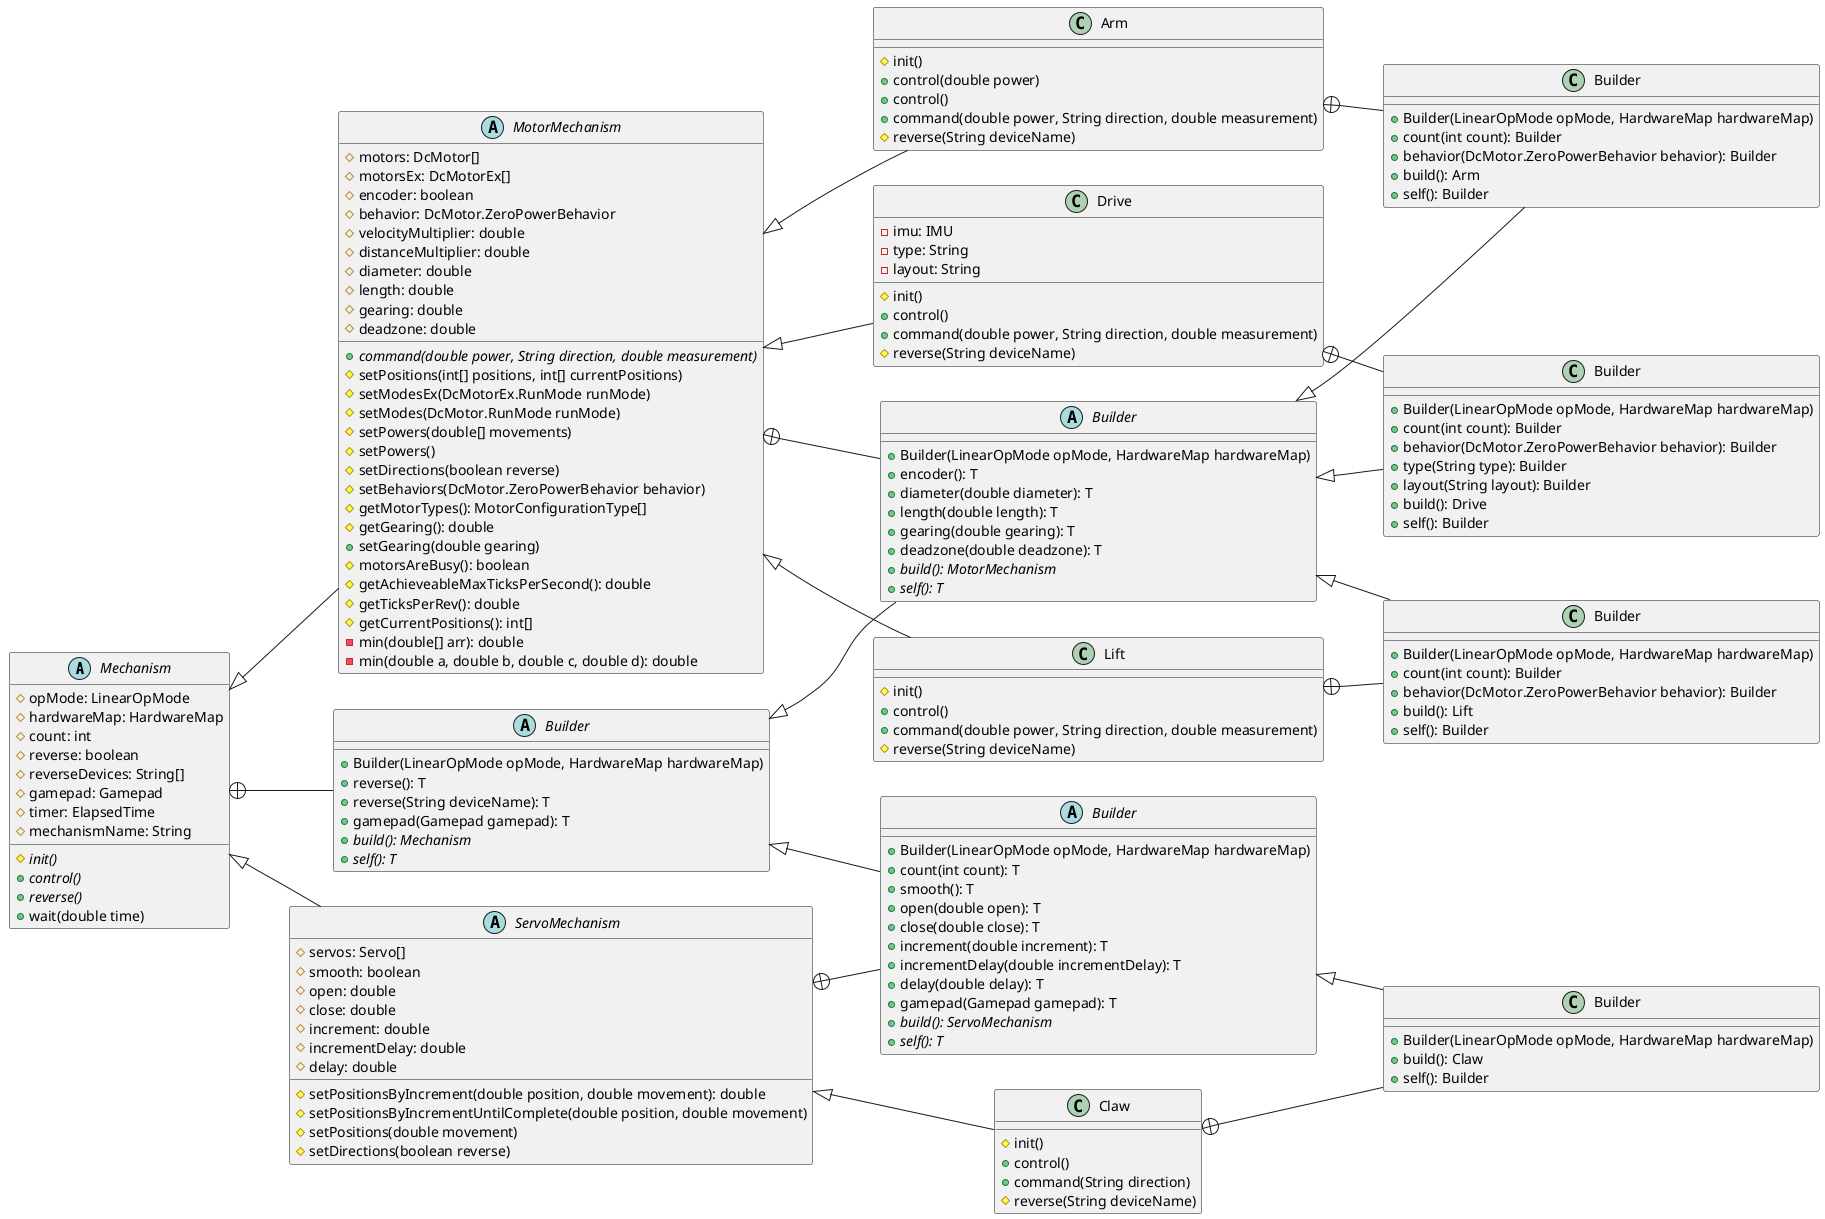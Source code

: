 @startuml

left to right direction

abstract class Mechanism {
    # opMode: LinearOpMode
    # hardwareMap: HardwareMap
    # count: int
    # reverse: boolean
    # reverseDevices: String[]
    # gamepad: Gamepad
    # timer: ElapsedTime
    # mechanismName: String
    {abstract}# init()
    {abstract}+ control()
    {abstract}+ reverse()
    + wait(double time)
}

abstract class "Builder" as Mechanism_Builder {
    + Builder(LinearOpMode opMode, HardwareMap hardwareMap)
    + reverse(): T
    + reverse(String deviceName): T
    + gamepad(Gamepad gamepad): T
    {abstract}+ build(): Mechanism
    {abstract}+ self(): T
}

abstract class MotorMechanism {
    # motors: DcMotor[] 
    # motorsEx: DcMotorEx[] 
    # encoder: boolean
    # behavior: DcMotor.ZeroPowerBehavior
    # velocityMultiplier: double
    # distanceMultiplier: double
    # diameter: double
    # length: double
    # gearing: double
    # deadzone: double
    {abstract}+ command(double power, String direction, double measurement)
    # setPositions(int[] positions, int[] currentPositions)
    # setModesEx(DcMotorEx.RunMode runMode)
    # setModes(DcMotor.RunMode runMode)
    # setPowers(double[] movements)
    # setPowers()
    # setDirections(boolean reverse)
    # setBehaviors(DcMotor.ZeroPowerBehavior behavior)
    # getMotorTypes(): MotorConfigurationType[]
    # getGearing(): double
    + setGearing(double gearing)
    # motorsAreBusy(): boolean
    # getAchieveableMaxTicksPerSecond(): double
    # getTicksPerRev(): double
    # getCurrentPositions(): int[]
    - min(double[] arr): double
    - min(double a, double b, double c, double d): double
}

abstract class ServoMechanism {
    # servos: Servo[]
    # smooth: boolean
    # open: double
    # close: double
    # increment: double
    # incrementDelay: double
    # delay: double
    # setPositionsByIncrement(double position, double movement): double
    # setPositionsByIncrementUntilComplete(double position, double movement)
    # setPositions(double movement)
    # setDirections(boolean reverse)
}

abstract class "Builder" as MotorMechanism_Builder {
    + Builder(LinearOpMode opMode, HardwareMap hardwareMap)
    + encoder(): T
    + diameter(double diameter): T
    + length(double length): T
    + gearing(double gearing): T
    + deadzone(double deadzone): T
    {abstract}+ build(): MotorMechanism
    {abstract}+ self(): T
}

abstract class "Builder" as ServoMechanism_Builder {
    + Builder(LinearOpMode opMode, HardwareMap hardwareMap)
    + count(int count): T
    + smooth(): T
    + open(double open): T
    + close(double close): T
    + increment(double increment): T
    + incrementDelay(double incrementDelay): T
    + delay(double delay): T
    + gamepad(Gamepad gamepad): T
    {abstract}+ build(): ServoMechanism
    {abstract}+ self(): T
}

class Arm {
    # init()
    + control(double power)
    + control()
    + command(double power, String direction, double measurement)
    # reverse(String deviceName)
}

class Claw {
    # init()
    + control()
    + command(String direction)
    # reverse(String deviceName)
}

class Drive {
    - imu: IMU
    - type: String
    - layout: String
    # init()
    + control()
    + command(double power, String direction, double measurement)
    # reverse(String deviceName)
}

class Lift {
    # init()
    + control()
    + command(double power, String direction, double measurement)
    # reverse(String deviceName)
}

class "Builder" as Arm_Builder {
    + Builder(LinearOpMode opMode, HardwareMap hardwareMap)
    + count(int count): Builder
    + behavior(DcMotor.ZeroPowerBehavior behavior): Builder
    + build(): Arm
    + self(): Builder
}

class "Builder" as Claw_Builder {
    + Builder(LinearOpMode opMode, HardwareMap hardwareMap)
    + build(): Claw
    + self(): Builder
}

class "Builder" as Drive_Builder {
    + Builder(LinearOpMode opMode, HardwareMap hardwareMap)
    + count(int count): Builder
    + behavior(DcMotor.ZeroPowerBehavior behavior): Builder
    + type(String type): Builder
    + layout(String layout): Builder
    + build(): Drive
    + self(): Builder
}

class "Builder" as Lift_Builder {
    + Builder(LinearOpMode opMode, HardwareMap hardwareMap)
    + count(int count): Builder
    + behavior(DcMotor.ZeroPowerBehavior behavior): Builder
    + build(): Lift
    + self(): Builder
}

Mechanism <|-- MotorMechanism
Mechanism <|-- ServoMechanism

MotorMechanism <|-- Arm
ServoMechanism <|-- Claw
MotorMechanism <|-- Drive
MotorMechanism <|-- Lift

Mechanism_Builder <|-- MotorMechanism_Builder
Mechanism_Builder <|-- ServoMechanism_Builder

MotorMechanism_Builder <|-- Arm_Builder
ServoMechanism_Builder <|-- Claw_Builder
MotorMechanism_Builder <|-- Drive_Builder
MotorMechanism_Builder <|-- Lift_Builder

Mechanism +-- Mechanism_Builder
MotorMechanism +-- MotorMechanism_Builder
ServoMechanism +-- ServoMechanism_Builder

Arm +-- Arm_Builder
Claw +-- Claw_Builder
Drive +-- Drive_Builder
Lift +-- Lift_Builder

@enduml